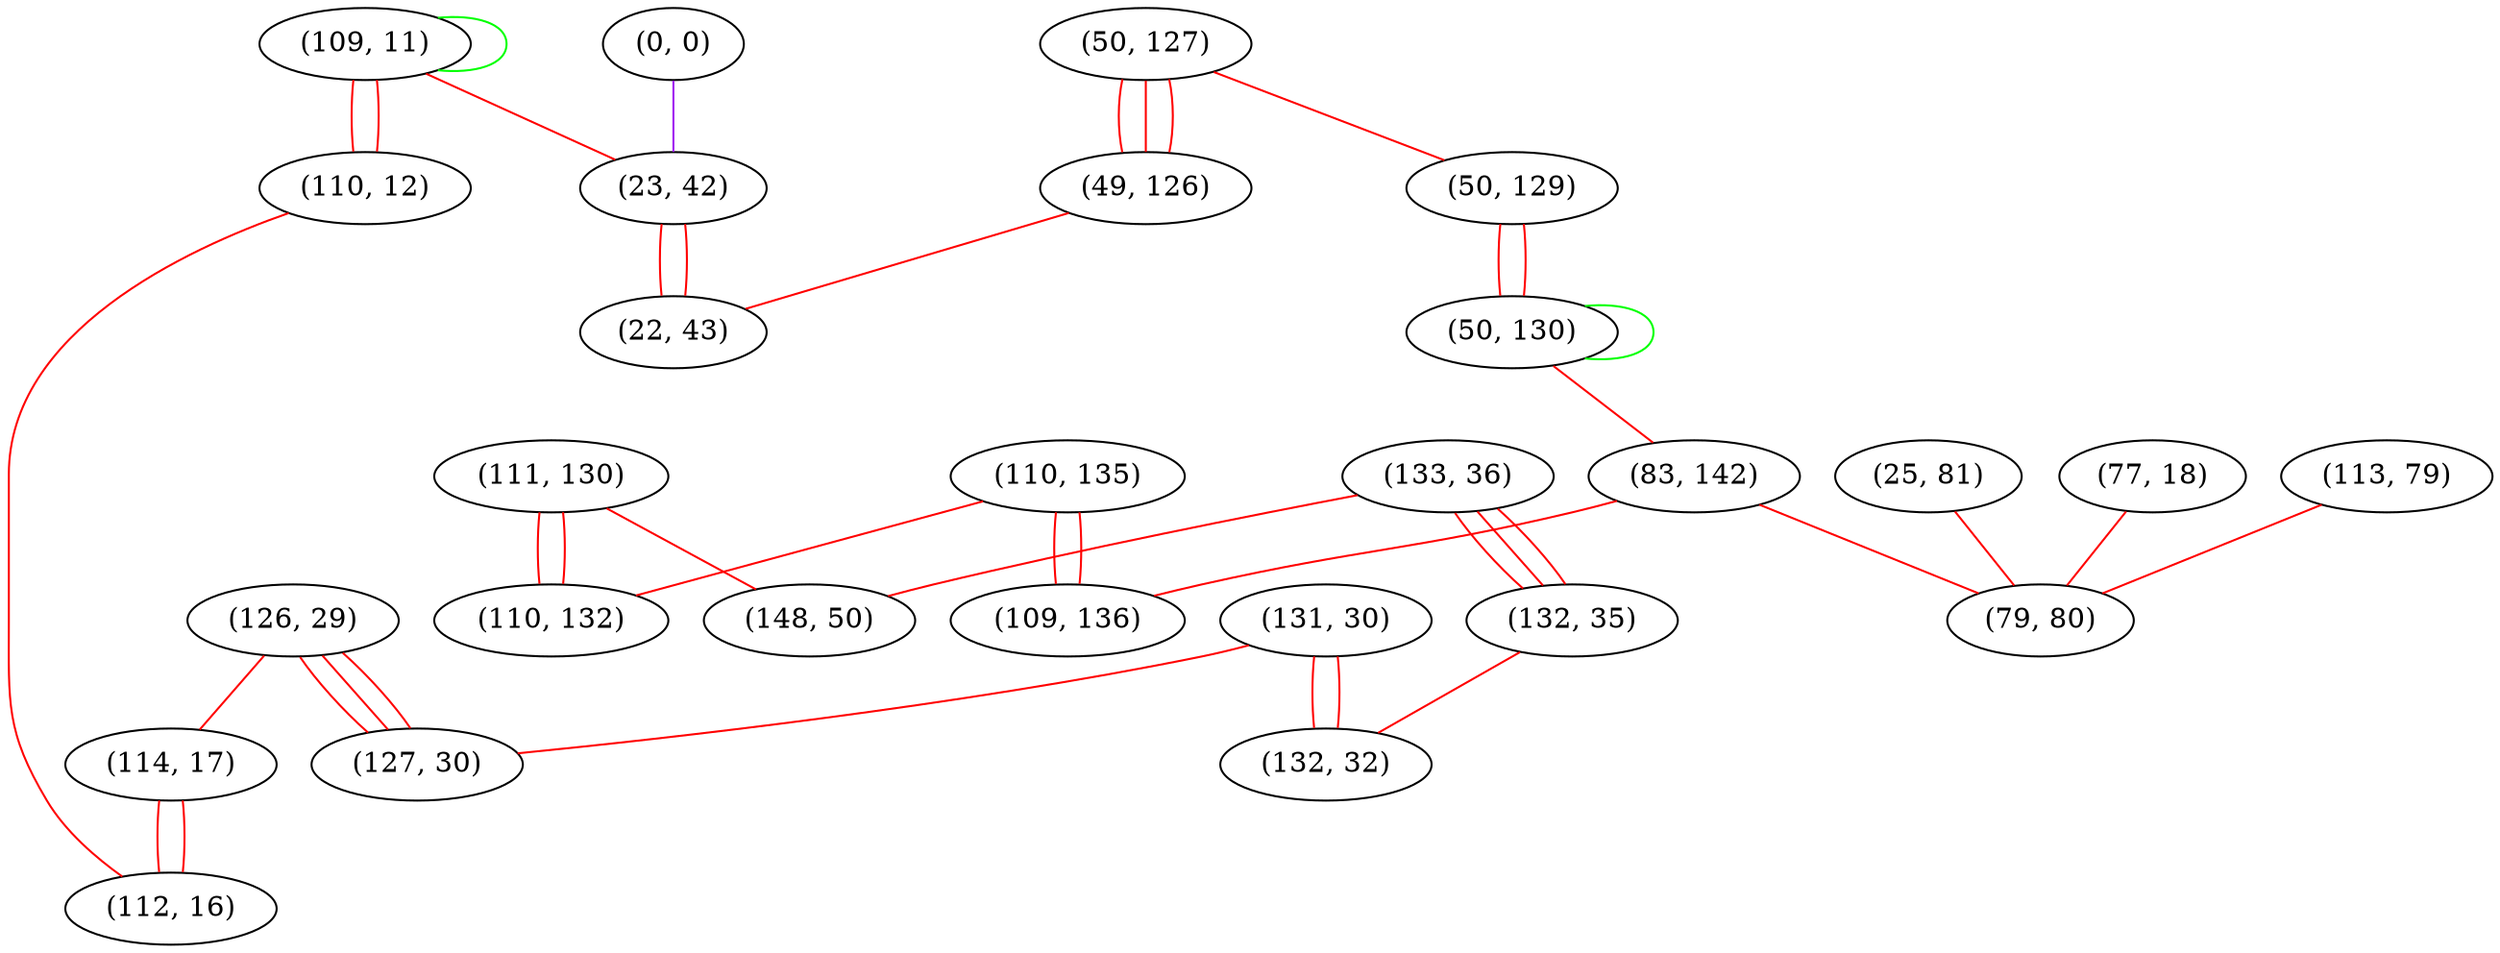 graph "" {
"(126, 29)";
"(109, 11)";
"(133, 36)";
"(25, 81)";
"(114, 17)";
"(77, 18)";
"(50, 127)";
"(50, 129)";
"(113, 79)";
"(0, 0)";
"(111, 130)";
"(110, 135)";
"(131, 30)";
"(110, 12)";
"(132, 35)";
"(148, 50)";
"(112, 16)";
"(23, 42)";
"(50, 130)";
"(110, 132)";
"(49, 126)";
"(83, 142)";
"(109, 136)";
"(22, 43)";
"(127, 30)";
"(79, 80)";
"(132, 32)";
"(126, 29)" -- "(127, 30)"  [color=red, key=0, weight=1];
"(126, 29)" -- "(127, 30)"  [color=red, key=1, weight=1];
"(126, 29)" -- "(127, 30)"  [color=red, key=2, weight=1];
"(126, 29)" -- "(114, 17)"  [color=red, key=0, weight=1];
"(109, 11)" -- "(110, 12)"  [color=red, key=0, weight=1];
"(109, 11)" -- "(110, 12)"  [color=red, key=1, weight=1];
"(109, 11)" -- "(23, 42)"  [color=red, key=0, weight=1];
"(109, 11)" -- "(109, 11)"  [color=green, key=0, weight=2];
"(133, 36)" -- "(148, 50)"  [color=red, key=0, weight=1];
"(133, 36)" -- "(132, 35)"  [color=red, key=0, weight=1];
"(133, 36)" -- "(132, 35)"  [color=red, key=1, weight=1];
"(133, 36)" -- "(132, 35)"  [color=red, key=2, weight=1];
"(25, 81)" -- "(79, 80)"  [color=red, key=0, weight=1];
"(114, 17)" -- "(112, 16)"  [color=red, key=0, weight=1];
"(114, 17)" -- "(112, 16)"  [color=red, key=1, weight=1];
"(77, 18)" -- "(79, 80)"  [color=red, key=0, weight=1];
"(50, 127)" -- "(49, 126)"  [color=red, key=0, weight=1];
"(50, 127)" -- "(49, 126)"  [color=red, key=1, weight=1];
"(50, 127)" -- "(49, 126)"  [color=red, key=2, weight=1];
"(50, 127)" -- "(50, 129)"  [color=red, key=0, weight=1];
"(50, 129)" -- "(50, 130)"  [color=red, key=0, weight=1];
"(50, 129)" -- "(50, 130)"  [color=red, key=1, weight=1];
"(113, 79)" -- "(79, 80)"  [color=red, key=0, weight=1];
"(0, 0)" -- "(23, 42)"  [color=purple, key=0, weight=4];
"(111, 130)" -- "(110, 132)"  [color=red, key=0, weight=1];
"(111, 130)" -- "(110, 132)"  [color=red, key=1, weight=1];
"(111, 130)" -- "(148, 50)"  [color=red, key=0, weight=1];
"(110, 135)" -- "(110, 132)"  [color=red, key=0, weight=1];
"(110, 135)" -- "(109, 136)"  [color=red, key=0, weight=1];
"(110, 135)" -- "(109, 136)"  [color=red, key=1, weight=1];
"(131, 30)" -- "(127, 30)"  [color=red, key=0, weight=1];
"(131, 30)" -- "(132, 32)"  [color=red, key=0, weight=1];
"(131, 30)" -- "(132, 32)"  [color=red, key=1, weight=1];
"(110, 12)" -- "(112, 16)"  [color=red, key=0, weight=1];
"(132, 35)" -- "(132, 32)"  [color=red, key=0, weight=1];
"(23, 42)" -- "(22, 43)"  [color=red, key=0, weight=1];
"(23, 42)" -- "(22, 43)"  [color=red, key=1, weight=1];
"(50, 130)" -- "(83, 142)"  [color=red, key=0, weight=1];
"(50, 130)" -- "(50, 130)"  [color=green, key=0, weight=2];
"(49, 126)" -- "(22, 43)"  [color=red, key=0, weight=1];
"(83, 142)" -- "(79, 80)"  [color=red, key=0, weight=1];
"(83, 142)" -- "(109, 136)"  [color=red, key=0, weight=1];
}
